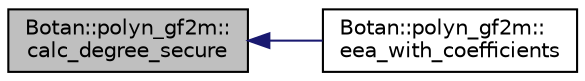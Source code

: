digraph "Botan::polyn_gf2m::calc_degree_secure"
{
  edge [fontname="Helvetica",fontsize="10",labelfontname="Helvetica",labelfontsize="10"];
  node [fontname="Helvetica",fontsize="10",shape=record];
  rankdir="LR";
  Node12 [label="Botan::polyn_gf2m::\lcalc_degree_secure",height=0.2,width=0.4,color="black", fillcolor="grey75", style="filled", fontcolor="black"];
  Node12 -> Node13 [dir="back",color="midnightblue",fontsize="10",style="solid",fontname="Helvetica"];
  Node13 [label="Botan::polyn_gf2m::\leea_with_coefficients",height=0.2,width=0.4,color="black", fillcolor="white", style="filled",URL="$class_botan_1_1polyn__gf2m.html#a34abf02cef12e433c78046c758b4efe6"];
}
